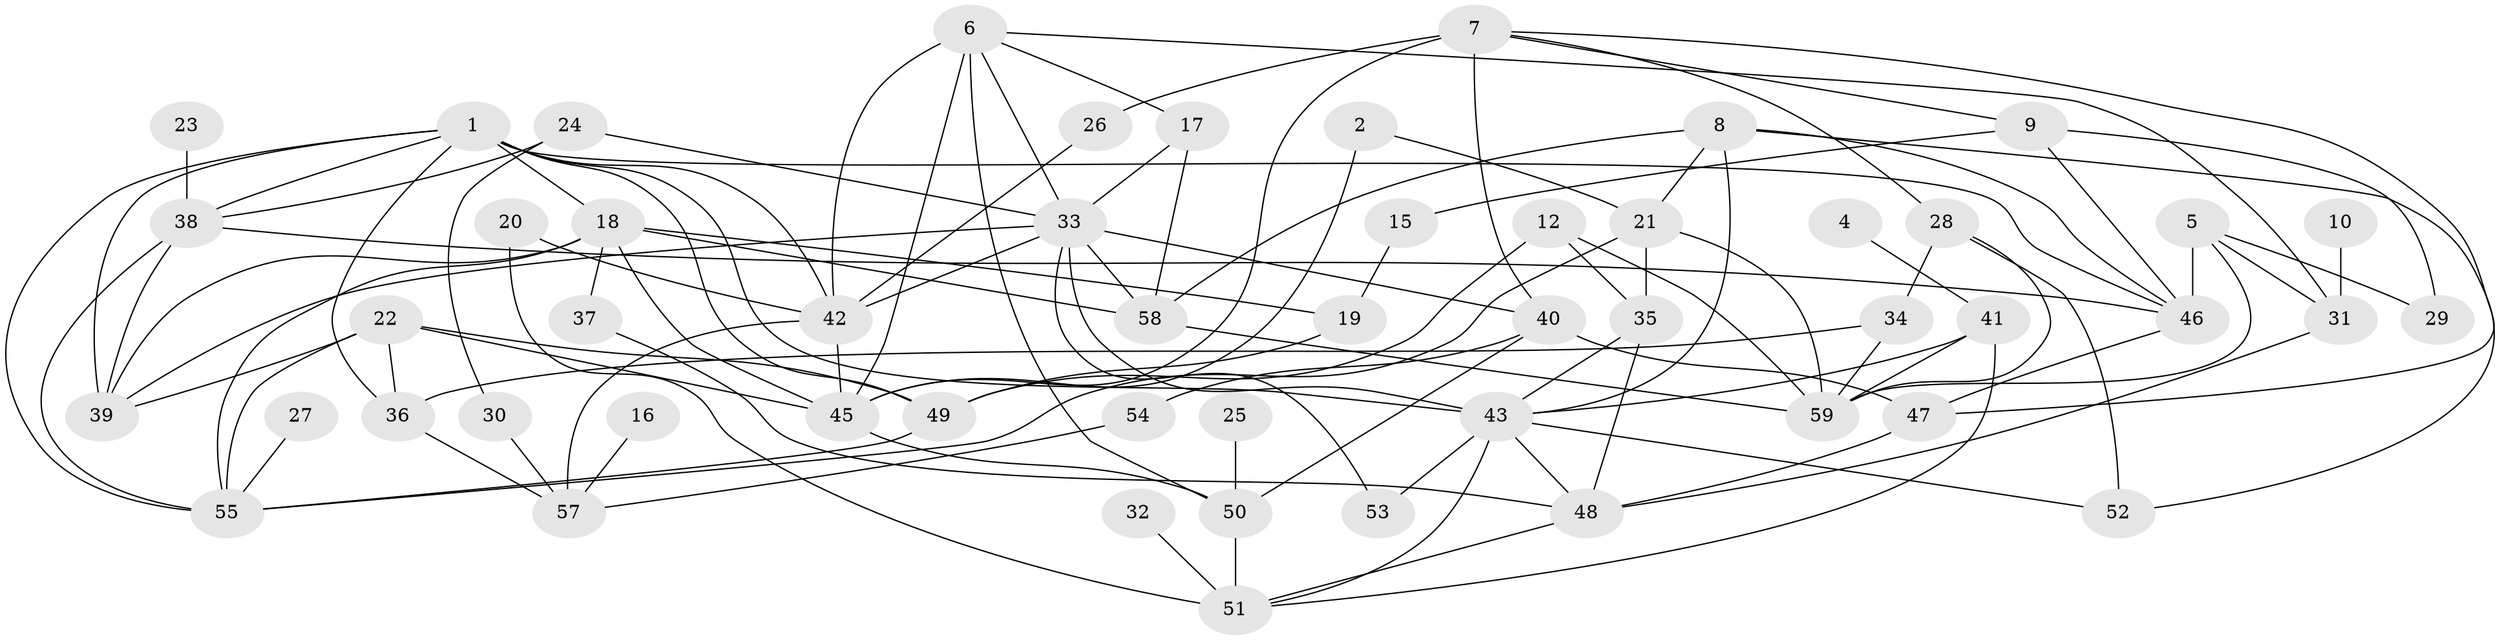 // original degree distribution, {6: 0.06837606837606838, 5: 0.06837606837606838, 2: 0.2222222222222222, 3: 0.28205128205128205, 4: 0.1794871794871795, 0: 0.05128205128205128, 1: 0.11965811965811966, 7: 0.008547008547008548}
// Generated by graph-tools (version 1.1) at 2025/25/03/09/25 03:25:21]
// undirected, 53 vertices, 109 edges
graph export_dot {
graph [start="1"]
  node [color=gray90,style=filled];
  1;
  2;
  4;
  5;
  6;
  7;
  8;
  9;
  10;
  12;
  15;
  16;
  17;
  18;
  19;
  20;
  21;
  22;
  23;
  24;
  25;
  26;
  27;
  28;
  29;
  30;
  31;
  32;
  33;
  34;
  35;
  36;
  37;
  38;
  39;
  40;
  41;
  42;
  43;
  45;
  46;
  47;
  48;
  49;
  50;
  51;
  52;
  53;
  54;
  55;
  57;
  58;
  59;
  1 -- 18 [weight=1.0];
  1 -- 36 [weight=1.0];
  1 -- 38 [weight=1.0];
  1 -- 39 [weight=1.0];
  1 -- 42 [weight=1.0];
  1 -- 43 [weight=1.0];
  1 -- 46 [weight=1.0];
  1 -- 49 [weight=1.0];
  1 -- 55 [weight=1.0];
  2 -- 21 [weight=1.0];
  2 -- 45 [weight=1.0];
  4 -- 41 [weight=1.0];
  5 -- 29 [weight=1.0];
  5 -- 31 [weight=1.0];
  5 -- 46 [weight=1.0];
  5 -- 59 [weight=1.0];
  6 -- 17 [weight=1.0];
  6 -- 31 [weight=1.0];
  6 -- 33 [weight=1.0];
  6 -- 42 [weight=1.0];
  6 -- 45 [weight=1.0];
  6 -- 50 [weight=2.0];
  7 -- 9 [weight=1.0];
  7 -- 26 [weight=1.0];
  7 -- 28 [weight=1.0];
  7 -- 40 [weight=1.0];
  7 -- 45 [weight=2.0];
  7 -- 47 [weight=1.0];
  8 -- 21 [weight=1.0];
  8 -- 43 [weight=1.0];
  8 -- 46 [weight=1.0];
  8 -- 52 [weight=1.0];
  8 -- 58 [weight=1.0];
  9 -- 15 [weight=1.0];
  9 -- 29 [weight=1.0];
  9 -- 46 [weight=1.0];
  10 -- 31 [weight=1.0];
  12 -- 35 [weight=1.0];
  12 -- 49 [weight=1.0];
  12 -- 59 [weight=1.0];
  15 -- 19 [weight=1.0];
  16 -- 57 [weight=1.0];
  17 -- 33 [weight=1.0];
  17 -- 58 [weight=1.0];
  18 -- 19 [weight=1.0];
  18 -- 37 [weight=1.0];
  18 -- 39 [weight=1.0];
  18 -- 45 [weight=1.0];
  18 -- 55 [weight=1.0];
  18 -- 58 [weight=1.0];
  19 -- 49 [weight=1.0];
  20 -- 42 [weight=1.0];
  20 -- 51 [weight=1.0];
  21 -- 35 [weight=1.0];
  21 -- 55 [weight=1.0];
  21 -- 59 [weight=1.0];
  22 -- 36 [weight=1.0];
  22 -- 39 [weight=1.0];
  22 -- 45 [weight=1.0];
  22 -- 49 [weight=1.0];
  22 -- 55 [weight=1.0];
  23 -- 38 [weight=1.0];
  24 -- 30 [weight=1.0];
  24 -- 33 [weight=1.0];
  24 -- 38 [weight=1.0];
  25 -- 50 [weight=1.0];
  26 -- 42 [weight=1.0];
  27 -- 55 [weight=1.0];
  28 -- 34 [weight=1.0];
  28 -- 52 [weight=1.0];
  28 -- 59 [weight=1.0];
  30 -- 57 [weight=1.0];
  31 -- 48 [weight=1.0];
  32 -- 51 [weight=2.0];
  33 -- 39 [weight=1.0];
  33 -- 40 [weight=1.0];
  33 -- 42 [weight=1.0];
  33 -- 43 [weight=2.0];
  33 -- 53 [weight=1.0];
  33 -- 58 [weight=1.0];
  34 -- 36 [weight=1.0];
  34 -- 59 [weight=1.0];
  35 -- 43 [weight=1.0];
  35 -- 48 [weight=1.0];
  36 -- 57 [weight=1.0];
  37 -- 48 [weight=1.0];
  38 -- 39 [weight=1.0];
  38 -- 46 [weight=1.0];
  38 -- 55 [weight=1.0];
  40 -- 47 [weight=1.0];
  40 -- 50 [weight=1.0];
  40 -- 54 [weight=1.0];
  41 -- 43 [weight=1.0];
  41 -- 51 [weight=1.0];
  41 -- 59 [weight=1.0];
  42 -- 45 [weight=1.0];
  42 -- 57 [weight=1.0];
  43 -- 48 [weight=1.0];
  43 -- 51 [weight=1.0];
  43 -- 52 [weight=1.0];
  43 -- 53 [weight=1.0];
  45 -- 50 [weight=1.0];
  46 -- 47 [weight=1.0];
  47 -- 48 [weight=1.0];
  48 -- 51 [weight=1.0];
  49 -- 55 [weight=1.0];
  50 -- 51 [weight=1.0];
  54 -- 57 [weight=1.0];
  58 -- 59 [weight=1.0];
}
